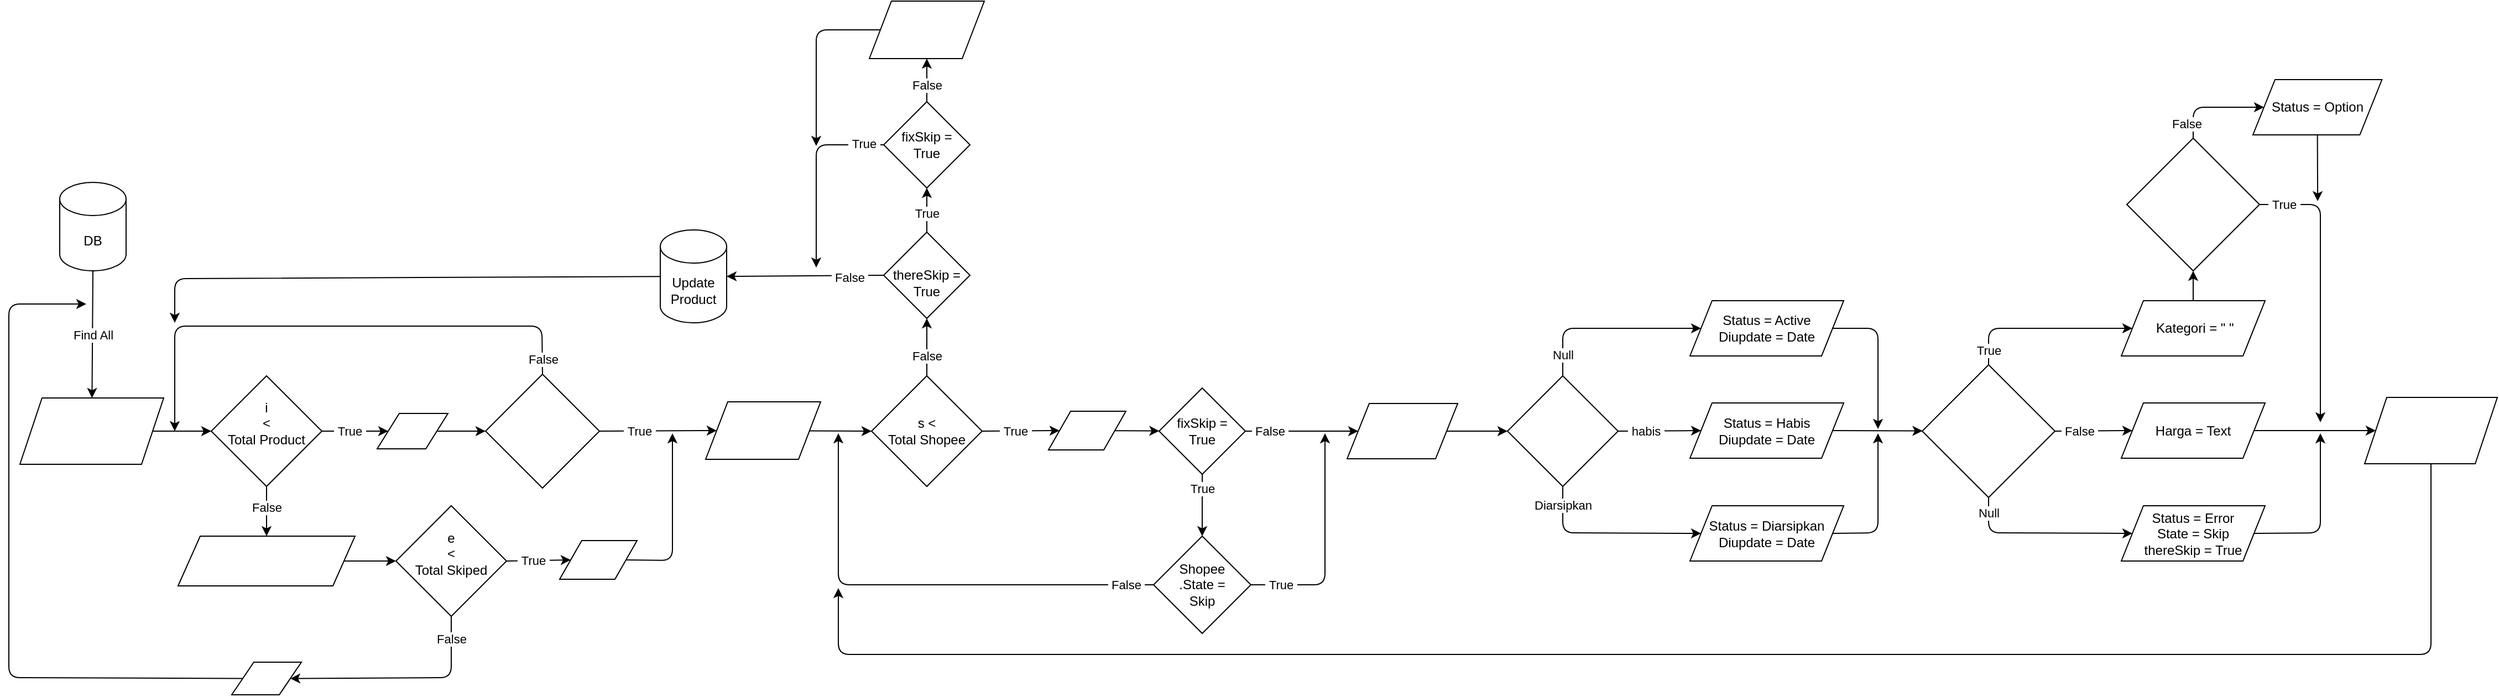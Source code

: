 <mxfile>
    <diagram id="s8VPOtiFLuaC2YJRNJwi" name="Scraping Process">
        <mxGraphModel dx="418" dy="1710" grid="1" gridSize="10" guides="1" tooltips="1" connect="1" arrows="1" fold="1" page="1" pageScale="1" pageWidth="850" pageHeight="1100" math="0" shadow="0">
            <root>
                <mxCell id="0"/>
                <mxCell id="1" parent="0"/>
                <mxCell id="26" value="&amp;nbsp;Kategori = &quot; &quot;" style="shape=parallelogram;perimeter=parallelogramPerimeter;whiteSpace=wrap;html=1;fixedSize=1;" parent="1" vertex="1">
                    <mxGeometry x="1920" y="120" width="130" height="50" as="geometry"/>
                </mxCell>
                <mxCell id="103" style="edgeStyle=none;html=1;fontColor=#FFFFFF;exitX=1;exitY=0.5;exitDx=0;exitDy=0;" parent="1" source="28" edge="1">
                    <mxGeometry relative="1" as="geometry">
                        <mxPoint x="1700" y="236" as="targetPoint"/>
                        <Array as="points">
                            <mxPoint x="1700" y="145"/>
                        </Array>
                    </mxGeometry>
                </mxCell>
                <mxCell id="28" value="Status = Active&lt;br&gt;Diupdate = Date" style="shape=parallelogram;perimeter=parallelogramPerimeter;whiteSpace=wrap;html=1;fixedSize=1;" parent="1" vertex="1">
                    <mxGeometry x="1530" y="120" width="139" height="50" as="geometry"/>
                </mxCell>
                <mxCell id="104" style="edgeStyle=none;html=1;fontColor=#FFFFFF;exitX=1;exitY=0.5;exitDx=0;exitDy=0;" parent="1" source="32" edge="1">
                    <mxGeometry relative="1" as="geometry">
                        <mxPoint x="1700" y="240" as="targetPoint"/>
                        <Array as="points">
                            <mxPoint x="1700" y="330"/>
                        </Array>
                    </mxGeometry>
                </mxCell>
                <mxCell id="32" value="Status = Diarsipkan&lt;br&gt;Diupdate = Date" style="shape=parallelogram;perimeter=parallelogramPerimeter;whiteSpace=wrap;html=1;fixedSize=1;" parent="1" vertex="1">
                    <mxGeometry x="1530" y="305.5" width="139" height="50" as="geometry"/>
                </mxCell>
                <mxCell id="73" value="DB" style="shape=cylinder3;whiteSpace=wrap;html=1;boundedLbl=1;backgroundOutline=1;size=15;" parent="1" vertex="1">
                    <mxGeometry x="56" y="13" width="60" height="80" as="geometry"/>
                </mxCell>
                <mxCell id="74" value="i &lt;br&gt;&amp;lt; &lt;br&gt;Total Product&lt;br&gt;&lt;br&gt;" style="rhombus;whiteSpace=wrap;html=1;" parent="1" vertex="1">
                    <mxGeometry x="193" y="188" width="100" height="100" as="geometry"/>
                </mxCell>
                <mxCell id="77" value="" style="endArrow=classic;html=1;exitX=1;exitY=0.5;exitDx=0;exitDy=0;entryX=0;entryY=0.5;entryDx=0;entryDy=0;" parent="1" source="74" target="216" edge="1">
                    <mxGeometry relative="1" as="geometry">
                        <mxPoint x="483" y="373" as="sourcePoint"/>
                        <mxPoint x="313" y="303" as="targetPoint"/>
                    </mxGeometry>
                </mxCell>
                <mxCell id="78" value="&amp;nbsp;True&amp;nbsp;" style="edgeLabel;resizable=0;html=1;align=center;verticalAlign=middle;" parent="77" connectable="0" vertex="1">
                    <mxGeometry relative="1" as="geometry">
                        <mxPoint x="-5" as="offset"/>
                    </mxGeometry>
                </mxCell>
                <mxCell id="80" value="" style="endArrow=classic;html=1;exitX=0.5;exitY=1;exitDx=0;exitDy=0;exitPerimeter=0;" parent="1" source="73" target="224" edge="1">
                    <mxGeometry relative="1" as="geometry">
                        <mxPoint x="370" y="223" as="sourcePoint"/>
                        <mxPoint x="100" y="233" as="targetPoint"/>
                    </mxGeometry>
                </mxCell>
                <mxCell id="81" value="Find All" style="edgeLabel;resizable=0;html=1;align=center;verticalAlign=middle;" parent="80" connectable="0" vertex="1">
                    <mxGeometry relative="1" as="geometry"/>
                </mxCell>
                <mxCell id="86" value="" style="endArrow=classic;html=1;exitX=0.5;exitY=0;exitDx=0;exitDy=0;entryX=0;entryY=0.5;entryDx=0;entryDy=0;" parent="1" source="91" target="28" edge="1">
                    <mxGeometry relative="1" as="geometry">
                        <mxPoint x="1631" y="441" as="sourcePoint"/>
                        <mxPoint x="1751" y="376" as="targetPoint"/>
                        <Array as="points">
                            <mxPoint x="1415" y="145"/>
                        </Array>
                    </mxGeometry>
                </mxCell>
                <mxCell id="87" value="Null" style="edgeLabel;resizable=0;html=1;align=center;verticalAlign=middle;" parent="86" connectable="0" vertex="1">
                    <mxGeometry relative="1" as="geometry">
                        <mxPoint x="-41" y="24" as="offset"/>
                    </mxGeometry>
                </mxCell>
                <mxCell id="121" style="edgeStyle=none;html=1;entryX=0;entryY=0.5;entryDx=0;entryDy=0;fontColor=#FFFFFF;" parent="1" source="90" target="91" edge="1">
                    <mxGeometry relative="1" as="geometry"/>
                </mxCell>
                <mxCell id="90" value="&lt;font color=&quot;#ffffff&quot; face=&quot;fira code, consolas, courier new, monospace&quot;&gt;Scraping&lt;/font&gt;" style="shape=parallelogram;perimeter=parallelogramPerimeter;whiteSpace=wrap;html=1;fixedSize=1;" parent="1" vertex="1">
                    <mxGeometry x="1220" y="213" width="100" height="50" as="geometry"/>
                </mxCell>
                <mxCell id="91" value="&lt;span style=&quot;font-family: &amp;#34;fira code&amp;#34; , &amp;#34;consolas&amp;#34; , &amp;#34;courier new&amp;#34; , monospace&quot;&gt;class&lt;br&gt;&lt;/span&gt;&lt;span style=&quot;font-family: &amp;#34;fira code&amp;#34; , &amp;#34;consolas&amp;#34; , &amp;#34;courier new&amp;#34; , monospace&quot;&gt;'_1WIqzi'&lt;br&gt;Text&lt;br&gt;&lt;/span&gt;" style="rhombus;whiteSpace=wrap;html=1;labelBackgroundColor=none;fontColor=#FFFFFF;" parent="1" vertex="1">
                    <mxGeometry x="1365" y="188" width="100" height="100" as="geometry"/>
                </mxCell>
                <mxCell id="92" value="" style="endArrow=classic;html=1;exitX=1;exitY=0.5;exitDx=0;exitDy=0;entryX=0;entryY=0.5;entryDx=0;entryDy=0;" parent="1" source="91" target="95" edge="1">
                    <mxGeometry relative="1" as="geometry">
                        <mxPoint x="1581" y="276" as="sourcePoint"/>
                        <mxPoint x="1651" y="236" as="targetPoint"/>
                    </mxGeometry>
                </mxCell>
                <mxCell id="93" value="&amp;nbsp;habis&amp;nbsp;" style="edgeLabel;resizable=0;html=1;align=center;verticalAlign=middle;" parent="92" connectable="0" vertex="1">
                    <mxGeometry relative="1" as="geometry">
                        <mxPoint x="-13" as="offset"/>
                    </mxGeometry>
                </mxCell>
                <mxCell id="98" style="edgeStyle=none;html=1;exitX=1;exitY=0.5;exitDx=0;exitDy=0;fontColor=#FFFFFF;" parent="1" source="95" target="97" edge="1">
                    <mxGeometry relative="1" as="geometry">
                        <mxPoint x="1831" y="286" as="targetPoint"/>
                    </mxGeometry>
                </mxCell>
                <mxCell id="95" value="Status = Habis&lt;br&gt;Diupdate = Date" style="shape=parallelogram;perimeter=parallelogramPerimeter;whiteSpace=wrap;html=1;fixedSize=1;" parent="1" vertex="1">
                    <mxGeometry x="1530" y="212.5" width="139" height="50" as="geometry"/>
                </mxCell>
                <mxCell id="97" value="&lt;span style=&quot;font-family: &amp;#34;fira code&amp;#34; , &amp;#34;consolas&amp;#34; , &amp;#34;courier new&amp;#34; , monospace&quot;&gt;class&lt;br&gt;&lt;/span&gt;&lt;span style=&quot;font-family: &amp;#34;fira code&amp;#34; , &amp;#34;consolas&amp;#34; , &amp;#34;courier new&amp;#34; , monospace&quot;&gt;'&lt;/span&gt;&lt;span style=&quot;font-family: &amp;#34;fira code&amp;#34; , &amp;#34;consolas&amp;#34; , &amp;#34;courier new&amp;#34; , monospace&quot;&gt;_2Shl1j&lt;/span&gt;&lt;span style=&quot;font-family: &amp;#34;fira code&amp;#34; , &amp;#34;consolas&amp;#34; , &amp;#34;courier new&amp;#34; , monospace&quot;&gt;'&lt;br&gt;&lt;/span&gt;&lt;span style=&quot;font-family: &amp;#34;fira code&amp;#34; , &amp;#34;consolas&amp;#34; , &amp;#34;courier new&amp;#34; , monospace&quot;&gt;Text&lt;br&gt;Include&lt;br&gt;-&lt;br&gt;&lt;/span&gt;" style="rhombus;whiteSpace=wrap;html=1;labelBackgroundColor=none;fontColor=#FFFFFF;" parent="1" vertex="1">
                    <mxGeometry x="1740" y="178" width="120" height="120" as="geometry"/>
                </mxCell>
                <mxCell id="101" value="" style="endArrow=classic;html=1;exitX=0.5;exitY=1;exitDx=0;exitDy=0;entryX=0;entryY=0.5;entryDx=0;entryDy=0;" parent="1" source="91" target="32" edge="1">
                    <mxGeometry relative="1" as="geometry">
                        <mxPoint x="1581" y="246" as="sourcePoint"/>
                        <mxPoint x="1651" y="246" as="targetPoint"/>
                        <Array as="points">
                            <mxPoint x="1415" y="330"/>
                        </Array>
                    </mxGeometry>
                </mxCell>
                <mxCell id="102" value="Diarsipkan" style="edgeLabel;resizable=0;html=1;align=center;verticalAlign=middle;" parent="101" connectable="0" vertex="1">
                    <mxGeometry relative="1" as="geometry">
                        <mxPoint x="-42" y="-25" as="offset"/>
                    </mxGeometry>
                </mxCell>
                <mxCell id="106" value="" style="endArrow=classic;html=1;exitX=0.5;exitY=0;exitDx=0;exitDy=0;entryX=0;entryY=0.5;entryDx=0;entryDy=0;" parent="1" source="97" target="26" edge="1">
                    <mxGeometry relative="1" as="geometry">
                        <mxPoint x="1996" y="261" as="sourcePoint"/>
                        <mxPoint x="2071" y="176" as="targetPoint"/>
                        <Array as="points">
                            <mxPoint x="1800" y="145"/>
                        </Array>
                    </mxGeometry>
                </mxCell>
                <mxCell id="107" value="True" style="edgeLabel;resizable=0;html=1;align=center;verticalAlign=middle;" parent="106" connectable="0" vertex="1">
                    <mxGeometry relative="1" as="geometry">
                        <mxPoint x="-49" y="20" as="offset"/>
                    </mxGeometry>
                </mxCell>
                <mxCell id="205" style="edgeStyle=none;html=1;fontColor=#FFFFFF;entryX=0;entryY=0.5;entryDx=0;entryDy=0;" parent="1" source="108" target="269" edge="1">
                    <mxGeometry relative="1" as="geometry">
                        <mxPoint x="2100" y="238" as="targetPoint"/>
                    </mxGeometry>
                </mxCell>
                <mxCell id="108" value="Harga = Text" style="shape=parallelogram;perimeter=parallelogramPerimeter;whiteSpace=wrap;html=1;fixedSize=1;" parent="1" vertex="1">
                    <mxGeometry x="1920" y="212.5" width="130" height="50" as="geometry"/>
                </mxCell>
                <mxCell id="110" value="" style="endArrow=classic;html=1;exitX=1;exitY=0.5;exitDx=0;exitDy=0;entryX=0;entryY=0.5;entryDx=0;entryDy=0;" parent="1" source="97" target="108" edge="1">
                    <mxGeometry relative="1" as="geometry">
                        <mxPoint x="1921" y="186" as="sourcePoint"/>
                        <mxPoint x="2051" y="181" as="targetPoint"/>
                    </mxGeometry>
                </mxCell>
                <mxCell id="111" value="&amp;nbsp;False&amp;nbsp;" style="edgeLabel;resizable=0;html=1;align=center;verticalAlign=middle;" parent="110" connectable="0" vertex="1">
                    <mxGeometry relative="1" as="geometry">
                        <mxPoint x="-13" as="offset"/>
                    </mxGeometry>
                </mxCell>
                <mxCell id="270" style="edgeStyle=none;html=1;fontColor=#FFFFFF;exitX=1;exitY=0.5;exitDx=0;exitDy=0;" parent="1" source="190" edge="1">
                    <mxGeometry relative="1" as="geometry">
                        <mxPoint x="2100" y="240" as="targetPoint"/>
                        <Array as="points">
                            <mxPoint x="2100" y="330"/>
                        </Array>
                    </mxGeometry>
                </mxCell>
                <mxCell id="190" value="Status = Error&lt;br&gt;State = Skip&lt;br&gt;thereSkip = True" style="shape=parallelogram;perimeter=parallelogramPerimeter;whiteSpace=wrap;html=1;fixedSize=1;" parent="1" vertex="1">
                    <mxGeometry x="1920" y="305.5" width="130" height="50" as="geometry"/>
                </mxCell>
                <mxCell id="191" value="" style="endArrow=classic;html=1;exitX=0.5;exitY=1;exitDx=0;exitDy=0;entryX=0;entryY=0.5;entryDx=0;entryDy=0;" parent="1" source="97" target="190" edge="1">
                    <mxGeometry relative="1" as="geometry">
                        <mxPoint x="1882" y="116" as="sourcePoint"/>
                        <mxPoint x="2051" y="310" as="targetPoint"/>
                        <Array as="points">
                            <mxPoint x="1800" y="330"/>
                        </Array>
                    </mxGeometry>
                </mxCell>
                <mxCell id="192" value="Null" style="edgeLabel;resizable=0;html=1;align=center;verticalAlign=middle;" parent="191" connectable="0" vertex="1">
                    <mxGeometry relative="1" as="geometry">
                        <mxPoint x="-49" y="-18" as="offset"/>
                    </mxGeometry>
                </mxCell>
                <mxCell id="193" value="&lt;span style=&quot;font-family: &amp;#34;fira code&amp;#34; , &amp;#34;consolas&amp;#34; , &amp;#34;courier new&amp;#34; , monospace&quot;&gt;Status =&lt;br&gt;Habis /&amp;nbsp;&lt;br&gt;Diarsipkan&lt;br&gt;&lt;/span&gt;" style="rhombus;whiteSpace=wrap;html=1;labelBackgroundColor=none;fontColor=#FFFFFF;" parent="1" vertex="1">
                    <mxGeometry x="1925" y="-27" width="120" height="120" as="geometry"/>
                </mxCell>
                <mxCell id="194" style="html=1;exitX=0.5;exitY=0;exitDx=0;exitDy=0;fontColor=#FFFFFF;entryX=0.5;entryY=1;entryDx=0;entryDy=0;" parent="1" source="26" target="193" edge="1">
                    <mxGeometry relative="1" as="geometry">
                        <mxPoint x="1800" y="-189.5" as="sourcePoint"/>
                        <mxPoint x="1891" y="-70.5" as="targetPoint"/>
                    </mxGeometry>
                </mxCell>
                <mxCell id="298" style="edgeStyle=none;html=1;fontColor=#FFFFFF;" parent="1" source="195" edge="1">
                    <mxGeometry relative="1" as="geometry">
                        <mxPoint x="160" y="140" as="targetPoint"/>
                        <Array as="points">
                            <mxPoint x="160" y="100"/>
                        </Array>
                    </mxGeometry>
                </mxCell>
                <mxCell id="195" value="Update Product" style="shape=cylinder3;whiteSpace=wrap;html=1;boundedLbl=1;backgroundOutline=1;size=15;" parent="1" vertex="1">
                    <mxGeometry x="599" y="56" width="60" height="84" as="geometry"/>
                </mxCell>
                <mxCell id="197" value="" style="endArrow=classic;html=1;exitX=0.5;exitY=0;exitDx=0;exitDy=0;entryX=0;entryY=0.5;entryDx=0;entryDy=0;" parent="1" source="193" target="203" edge="1">
                    <mxGeometry relative="1" as="geometry">
                        <mxPoint x="1981" y="-274.5" as="sourcePoint"/>
                        <mxPoint x="2270" y="-216.5" as="targetPoint"/>
                        <Array as="points">
                            <mxPoint x="1985" y="-55"/>
                        </Array>
                    </mxGeometry>
                </mxCell>
                <mxCell id="198" value="False" style="edgeLabel;resizable=0;html=1;align=center;verticalAlign=middle;" parent="197" connectable="0" vertex="1">
                    <mxGeometry relative="1" as="geometry">
                        <mxPoint x="-24" y="15" as="offset"/>
                    </mxGeometry>
                </mxCell>
                <mxCell id="276" style="edgeStyle=none;html=1;exitX=0.5;exitY=1;exitDx=0;exitDy=0;fontColor=#FFFFFF;" parent="1" source="203" edge="1">
                    <mxGeometry relative="1" as="geometry">
                        <mxPoint x="2097.552" y="30" as="targetPoint"/>
                    </mxGeometry>
                </mxCell>
                <mxCell id="203" value="Status = Option" style="shape=parallelogram;perimeter=parallelogramPerimeter;whiteSpace=wrap;html=1;fixedSize=1;" parent="1" vertex="1">
                    <mxGeometry x="2039" y="-80" width="116.67" height="50" as="geometry"/>
                </mxCell>
                <mxCell id="208" value="Shopee&lt;br&gt;!=&amp;nbsp;&lt;br&gt;Undefined" style="rhombus;whiteSpace=wrap;html=1;labelBackgroundColor=none;fontColor=#FFFFFF;" parent="1" vertex="1">
                    <mxGeometry x="441" y="186.5" width="103" height="103" as="geometry"/>
                </mxCell>
                <mxCell id="214" value="" style="endArrow=classic;html=1;exitX=0.5;exitY=1;exitDx=0;exitDy=0;" parent="1" source="74" target="221" edge="1">
                    <mxGeometry relative="1" as="geometry">
                        <mxPoint x="303" y="248" as="sourcePoint"/>
                        <mxPoint x="233" y="353" as="targetPoint"/>
                    </mxGeometry>
                </mxCell>
                <mxCell id="215" value="False" style="edgeLabel;resizable=0;html=1;align=center;verticalAlign=middle;" parent="214" connectable="0" vertex="1">
                    <mxGeometry relative="1" as="geometry">
                        <mxPoint y="-4" as="offset"/>
                    </mxGeometry>
                </mxCell>
                <mxCell id="218" style="edgeStyle=none;html=1;entryX=0;entryY=0.5;entryDx=0;entryDy=0;fontColor=#FFFFFF;" parent="1" source="216" target="208" edge="1">
                    <mxGeometry relative="1" as="geometry"/>
                </mxCell>
                <mxCell id="216" value="i ++" style="shape=parallelogram;perimeter=parallelogramPerimeter;whiteSpace=wrap;html=1;fixedSize=1;labelBackgroundColor=none;fontColor=#FFFFFF;" parent="1" vertex="1">
                    <mxGeometry x="343" y="222" width="64" height="32" as="geometry"/>
                </mxCell>
                <mxCell id="219" value="" style="endArrow=classic;html=1;exitX=0.5;exitY=0;exitDx=0;exitDy=0;" parent="1" source="208" edge="1">
                    <mxGeometry relative="1" as="geometry">
                        <mxPoint x="515" y="123" as="sourcePoint"/>
                        <mxPoint x="160" y="238" as="targetPoint"/>
                        <Array as="points">
                            <mxPoint x="492" y="143"/>
                            <mxPoint x="160" y="143"/>
                        </Array>
                    </mxGeometry>
                </mxCell>
                <mxCell id="220" value="False" style="edgeLabel;resizable=0;html=1;align=center;verticalAlign=middle;" parent="219" connectable="0" vertex="1">
                    <mxGeometry relative="1" as="geometry">
                        <mxPoint x="193" y="30" as="offset"/>
                    </mxGeometry>
                </mxCell>
                <mxCell id="227" style="edgeStyle=none;html=1;entryX=0;entryY=0.5;entryDx=0;entryDy=0;fontColor=#FFFFFF;" parent="1" source="221" target="226" edge="1">
                    <mxGeometry relative="1" as="geometry"/>
                </mxCell>
                <mxCell id="221" value="fixSkip = true" style="shape=parallelogram;perimeter=parallelogramPerimeter;whiteSpace=wrap;html=1;fixedSize=1;labelBackgroundColor=none;fontColor=#FFFFFF;" parent="1" vertex="1">
                    <mxGeometry x="163" y="333" width="160" height="45" as="geometry"/>
                </mxCell>
                <mxCell id="225" style="edgeStyle=none;html=1;entryX=0;entryY=0.5;entryDx=0;entryDy=0;fontColor=#FFFFFF;" parent="1" source="224" target="74" edge="1">
                    <mxGeometry relative="1" as="geometry"/>
                </mxCell>
                <mxCell id="224" value="Product = DB&lt;br&gt;Skiped = [ ]&lt;br&gt;Fix Skip = false" style="shape=parallelogram;perimeter=parallelogramPerimeter;whiteSpace=wrap;html=1;fixedSize=1;labelBackgroundColor=none;fontColor=#FFFFFF;" parent="1" vertex="1">
                    <mxGeometry x="20" y="208" width="130" height="60" as="geometry"/>
                </mxCell>
                <mxCell id="226" value="e &lt;br&gt;&amp;lt; &lt;br&gt;Total Skiped&lt;br&gt;&lt;br&gt;" style="rhombus;whiteSpace=wrap;html=1;" parent="1" vertex="1">
                    <mxGeometry x="360" y="305.5" width="100" height="100" as="geometry"/>
                </mxCell>
                <mxCell id="228" value="" style="endArrow=classic;html=1;exitX=1;exitY=0.5;exitDx=0;exitDy=0;entryX=0;entryY=0.5;entryDx=0;entryDy=0;" parent="1" source="226" target="230" edge="1">
                    <mxGeometry relative="1" as="geometry">
                        <mxPoint x="480" y="361" as="sourcePoint"/>
                        <mxPoint x="500" y="426" as="targetPoint"/>
                    </mxGeometry>
                </mxCell>
                <mxCell id="229" value="&amp;nbsp;True&amp;nbsp;" style="edgeLabel;resizable=0;html=1;align=center;verticalAlign=middle;" parent="228" connectable="0" vertex="1">
                    <mxGeometry relative="1" as="geometry">
                        <mxPoint x="-5" as="offset"/>
                    </mxGeometry>
                </mxCell>
                <mxCell id="236" style="edgeStyle=none;html=1;fontColor=#FFFFFF;exitX=1;exitY=0.5;exitDx=0;exitDy=0;" parent="1" source="230" edge="1">
                    <mxGeometry relative="1" as="geometry">
                        <mxPoint x="580" y="363" as="sourcePoint"/>
                        <mxPoint x="610" y="240" as="targetPoint"/>
                        <Array as="points">
                            <mxPoint x="610" y="355"/>
                        </Array>
                    </mxGeometry>
                </mxCell>
                <mxCell id="230" value="e ++" style="shape=parallelogram;perimeter=parallelogramPerimeter;whiteSpace=wrap;html=1;fixedSize=1;labelBackgroundColor=none;fontColor=#FFFFFF;" parent="1" vertex="1">
                    <mxGeometry x="508" y="337" width="70" height="35" as="geometry"/>
                </mxCell>
                <mxCell id="233" value="s &amp;lt; &lt;br&gt;Total Shopee" style="rhombus;whiteSpace=wrap;html=1;" parent="1" vertex="1">
                    <mxGeometry x="790" y="188" width="100" height="100" as="geometry"/>
                </mxCell>
                <mxCell id="234" value="" style="endArrow=classic;html=1;exitX=1;exitY=0.5;exitDx=0;exitDy=0;entryX=0;entryY=0.5;entryDx=0;entryDy=0;" parent="1" source="208" target="267" edge="1">
                    <mxGeometry relative="1" as="geometry">
                        <mxPoint x="570" y="243.5" as="sourcePoint"/>
                        <mxPoint x="630" y="238" as="targetPoint"/>
                    </mxGeometry>
                </mxCell>
                <mxCell id="235" value="&amp;nbsp;True&amp;nbsp;" style="edgeLabel;resizable=0;html=1;align=center;verticalAlign=middle;" parent="234" connectable="0" vertex="1">
                    <mxGeometry relative="1" as="geometry">
                        <mxPoint x="-17" as="offset"/>
                    </mxGeometry>
                </mxCell>
                <mxCell id="237" value="" style="endArrow=classic;html=1;exitX=1;exitY=0.5;exitDx=0;exitDy=0;entryX=0;entryY=0.5;entryDx=0;entryDy=0;" parent="1" source="233" target="239" edge="1">
                    <mxGeometry relative="1" as="geometry">
                        <mxPoint x="920" y="264" as="sourcePoint"/>
                        <mxPoint x="960" y="334.5" as="targetPoint"/>
                    </mxGeometry>
                </mxCell>
                <mxCell id="238" value="&amp;nbsp;True&amp;nbsp;" style="edgeLabel;resizable=0;html=1;align=center;verticalAlign=middle;" parent="237" connectable="0" vertex="1">
                    <mxGeometry relative="1" as="geometry">
                        <mxPoint x="-5" as="offset"/>
                    </mxGeometry>
                </mxCell>
                <mxCell id="249" style="edgeStyle=none;html=1;fontColor=#FFFFFF;" parent="1" source="239" target="248" edge="1">
                    <mxGeometry relative="1" as="geometry"/>
                </mxCell>
                <mxCell id="239" value="s ++" style="shape=parallelogram;perimeter=parallelogramPerimeter;whiteSpace=wrap;html=1;fixedSize=1;labelBackgroundColor=none;fontColor=#FFFFFF;" parent="1" vertex="1">
                    <mxGeometry x="950" y="220" width="70" height="35" as="geometry"/>
                </mxCell>
                <mxCell id="243" value="" style="endArrow=classic;html=1;exitX=0.5;exitY=1;exitDx=0;exitDy=0;entryX=1;entryY=0.5;entryDx=0;entryDy=0;" parent="1" source="226" target="245" edge="1">
                    <mxGeometry relative="1" as="geometry">
                        <mxPoint x="253.0" y="298" as="sourcePoint"/>
                        <mxPoint x="410" y="473" as="targetPoint"/>
                        <Array as="points">
                            <mxPoint x="410" y="461"/>
                        </Array>
                    </mxGeometry>
                </mxCell>
                <mxCell id="244" value="False" style="edgeLabel;resizable=0;html=1;align=center;verticalAlign=middle;" parent="243" connectable="0" vertex="1">
                    <mxGeometry relative="1" as="geometry">
                        <mxPoint x="45" y="-35" as="offset"/>
                    </mxGeometry>
                </mxCell>
                <mxCell id="246" style="edgeStyle=none;html=1;fontColor=#FFFFFF;" parent="1" source="245" edge="1">
                    <mxGeometry relative="1" as="geometry">
                        <mxPoint x="80" y="123" as="targetPoint"/>
                        <Array as="points">
                            <mxPoint x="10" y="461"/>
                            <mxPoint x="10" y="123"/>
                        </Array>
                    </mxGeometry>
                </mxCell>
                <mxCell id="245" value="i = 0" style="shape=parallelogram;perimeter=parallelogramPerimeter;whiteSpace=wrap;html=1;fixedSize=1;labelBackgroundColor=none;fontColor=#FFFFFF;" parent="1" vertex="1">
                    <mxGeometry x="211.5" y="447" width="63" height="29.53" as="geometry"/>
                </mxCell>
                <mxCell id="248" value="fixSkip =&lt;br&gt;True" style="rhombus;whiteSpace=wrap;html=1;" parent="1" vertex="1">
                    <mxGeometry x="1050" y="199" width="78" height="78" as="geometry"/>
                </mxCell>
                <mxCell id="250" value="Shopee&lt;br&gt;.State = &lt;br&gt;Skip" style="rhombus;whiteSpace=wrap;html=1;" parent="1" vertex="1">
                    <mxGeometry x="1045" y="333" width="88" height="88" as="geometry"/>
                </mxCell>
                <mxCell id="251" value="" style="endArrow=classic;html=1;exitX=0.5;exitY=1;exitDx=0;exitDy=0;entryX=0.5;entryY=0;entryDx=0;entryDy=0;" parent="1" source="248" target="250" edge="1">
                    <mxGeometry relative="1" as="geometry">
                        <mxPoint x="1100" y="325" as="sourcePoint"/>
                        <mxPoint x="1170" y="324.5" as="targetPoint"/>
                    </mxGeometry>
                </mxCell>
                <mxCell id="252" value="&amp;nbsp;True&amp;nbsp;" style="edgeLabel;resizable=0;html=1;align=center;verticalAlign=middle;" parent="251" connectable="0" vertex="1">
                    <mxGeometry relative="1" as="geometry">
                        <mxPoint y="-15" as="offset"/>
                    </mxGeometry>
                </mxCell>
                <mxCell id="257" value="" style="endArrow=classic;html=1;exitX=0;exitY=0.5;exitDx=0;exitDy=0;" parent="1" source="250" edge="1">
                    <mxGeometry relative="1" as="geometry">
                        <mxPoint x="1099" y="287" as="sourcePoint"/>
                        <mxPoint x="760" y="240" as="targetPoint"/>
                        <Array as="points">
                            <mxPoint x="760" y="377"/>
                        </Array>
                    </mxGeometry>
                </mxCell>
                <mxCell id="258" value="&amp;nbsp;False&amp;nbsp;" style="edgeLabel;resizable=0;html=1;align=center;verticalAlign=middle;" parent="257" connectable="0" vertex="1">
                    <mxGeometry relative="1" as="geometry">
                        <mxPoint x="186" as="offset"/>
                    </mxGeometry>
                </mxCell>
                <mxCell id="259" value="" style="endArrow=classic;html=1;exitX=1;exitY=0.5;exitDx=0;exitDy=0;entryX=0;entryY=0.5;entryDx=0;entryDy=0;" parent="1" source="248" target="90" edge="1">
                    <mxGeometry relative="1" as="geometry">
                        <mxPoint x="1099" y="287" as="sourcePoint"/>
                        <mxPoint x="1220" y="238" as="targetPoint"/>
                    </mxGeometry>
                </mxCell>
                <mxCell id="260" value="&amp;nbsp;False&amp;nbsp;" style="edgeLabel;resizable=0;html=1;align=center;verticalAlign=middle;" parent="259" connectable="0" vertex="1">
                    <mxGeometry relative="1" as="geometry">
                        <mxPoint x="-29" as="offset"/>
                    </mxGeometry>
                </mxCell>
                <mxCell id="261" value="" style="endArrow=classic;html=1;exitX=1;exitY=0.5;exitDx=0;exitDy=0;" parent="1" source="250" edge="1">
                    <mxGeometry relative="1" as="geometry">
                        <mxPoint x="1210" y="305.5" as="sourcePoint"/>
                        <mxPoint x="1200" y="240" as="targetPoint"/>
                        <Array as="points">
                            <mxPoint x="1200" y="377"/>
                        </Array>
                    </mxGeometry>
                </mxCell>
                <mxCell id="262" value="&amp;nbsp;True&amp;nbsp;" style="edgeLabel;resizable=0;html=1;align=center;verticalAlign=middle;" parent="261" connectable="0" vertex="1">
                    <mxGeometry relative="1" as="geometry">
                        <mxPoint x="-40" y="35" as="offset"/>
                    </mxGeometry>
                </mxCell>
                <mxCell id="268" style="edgeStyle=none;html=1;entryX=0;entryY=0.5;entryDx=0;entryDy=0;fontColor=#FFFFFF;" parent="1" source="267" target="233" edge="1">
                    <mxGeometry relative="1" as="geometry"/>
                </mxCell>
                <mxCell id="267" value="thereSkip = &lt;br&gt;False" style="shape=parallelogram;perimeter=parallelogramPerimeter;whiteSpace=wrap;html=1;fixedSize=1;labelBackgroundColor=none;fontColor=#FFFFFF;" parent="1" vertex="1">
                    <mxGeometry x="640" y="211.5" width="104" height="52" as="geometry"/>
                </mxCell>
                <mxCell id="277" style="edgeStyle=none;html=1;fontColor=#FFFFFF;" parent="1" source="269" edge="1">
                    <mxGeometry relative="1" as="geometry">
                        <mxPoint x="760" y="380" as="targetPoint"/>
                        <Array as="points">
                            <mxPoint x="2200" y="440"/>
                            <mxPoint x="760" y="440"/>
                        </Array>
                    </mxGeometry>
                </mxCell>
                <mxCell id="269" value="Finish Scraping" style="shape=parallelogram;perimeter=parallelogramPerimeter;whiteSpace=wrap;html=1;fixedSize=1;labelBackgroundColor=none;fontColor=#FFFFFF;" parent="1" vertex="1">
                    <mxGeometry x="2140" y="207.5" width="120" height="60" as="geometry"/>
                </mxCell>
                <mxCell id="273" value="" style="endArrow=classic;html=1;exitX=1;exitY=0.5;exitDx=0;exitDy=0;" parent="1" source="193" edge="1">
                    <mxGeometry relative="1" as="geometry">
                        <mxPoint x="2120" y="108.0" as="sourcePoint"/>
                        <mxPoint x="2100" y="230" as="targetPoint"/>
                        <Array as="points">
                            <mxPoint x="2100" y="33"/>
                        </Array>
                    </mxGeometry>
                </mxCell>
                <mxCell id="274" value="&amp;nbsp;True&amp;nbsp;" style="edgeLabel;resizable=0;html=1;align=center;verticalAlign=middle;" parent="273" connectable="0" vertex="1">
                    <mxGeometry relative="1" as="geometry">
                        <mxPoint x="-33" y="-71" as="offset"/>
                    </mxGeometry>
                </mxCell>
                <mxCell id="278" value="&lt;br&gt;thereSkip =&lt;br&gt;True" style="rhombus;whiteSpace=wrap;html=1;" parent="1" vertex="1">
                    <mxGeometry x="801" y="58" width="78" height="78" as="geometry"/>
                </mxCell>
                <mxCell id="279" value="" style="endArrow=classic;html=1;exitX=0.5;exitY=0;exitDx=0;exitDy=0;entryX=0.5;entryY=1;entryDx=0;entryDy=0;" parent="1" source="233" target="278" edge="1">
                    <mxGeometry relative="1" as="geometry">
                        <mxPoint x="860" y="145.07" as="sourcePoint"/>
                        <mxPoint x="870" y="140" as="targetPoint"/>
                    </mxGeometry>
                </mxCell>
                <mxCell id="280" value="False" style="edgeLabel;resizable=0;html=1;align=center;verticalAlign=middle;" parent="279" connectable="0" vertex="1">
                    <mxGeometry relative="1" as="geometry">
                        <mxPoint y="8" as="offset"/>
                    </mxGeometry>
                </mxCell>
                <mxCell id="297" style="edgeStyle=none;html=1;fontColor=#FFFFFF;exitX=0;exitY=0.5;exitDx=0;exitDy=0;" parent="1" source="281" edge="1">
                    <mxGeometry relative="1" as="geometry">
                        <mxPoint x="740" y="-20" as="targetPoint"/>
                        <Array as="points">
                            <mxPoint x="740" y="-125"/>
                        </Array>
                    </mxGeometry>
                </mxCell>
                <mxCell id="281" value="Skiped.push(&lt;br&gt;Product)" style="shape=parallelogram;perimeter=parallelogramPerimeter;whiteSpace=wrap;html=1;fixedSize=1;labelBackgroundColor=none;fontColor=#FFFFFF;" parent="1" vertex="1">
                    <mxGeometry x="788" y="-151" width="104" height="52" as="geometry"/>
                </mxCell>
                <mxCell id="285" value="" style="endArrow=classic;html=1;exitX=0;exitY=0.5;exitDx=0;exitDy=0;entryX=1;entryY=0.5;entryDx=0;entryDy=0;entryPerimeter=0;" parent="1" source="278" target="195" edge="1">
                    <mxGeometry relative="1" as="geometry">
                        <mxPoint x="850" y="198" as="sourcePoint"/>
                        <mxPoint x="850.0" y="146" as="targetPoint"/>
                    </mxGeometry>
                </mxCell>
                <mxCell id="286" value="&amp;nbsp;False&amp;nbsp;" style="edgeLabel;resizable=0;html=1;align=center;verticalAlign=middle;" parent="285" connectable="0" vertex="1">
                    <mxGeometry relative="1" as="geometry">
                        <mxPoint x="40" y="1" as="offset"/>
                    </mxGeometry>
                </mxCell>
                <mxCell id="287" value="fixSkip =&lt;br&gt;True" style="rhombus;whiteSpace=wrap;html=1;" parent="1" vertex="1">
                    <mxGeometry x="801" y="-60" width="78" height="78" as="geometry"/>
                </mxCell>
                <mxCell id="290" value="" style="endArrow=classic;html=1;exitX=0.5;exitY=0;exitDx=0;exitDy=0;entryX=0.5;entryY=1;entryDx=0;entryDy=0;" parent="1" source="278" target="287" edge="1">
                    <mxGeometry relative="1" as="geometry">
                        <mxPoint x="920" y="65" as="sourcePoint"/>
                        <mxPoint x="920.0" y="13" as="targetPoint"/>
                    </mxGeometry>
                </mxCell>
                <mxCell id="291" value="True" style="edgeLabel;resizable=0;html=1;align=center;verticalAlign=middle;" parent="290" connectable="0" vertex="1">
                    <mxGeometry relative="1" as="geometry">
                        <mxPoint y="3" as="offset"/>
                    </mxGeometry>
                </mxCell>
                <mxCell id="292" value="" style="endArrow=classic;html=1;exitX=0;exitY=0.5;exitDx=0;exitDy=0;" parent="1" source="287" edge="1">
                    <mxGeometry relative="1" as="geometry">
                        <mxPoint x="750.0" y="18" as="sourcePoint"/>
                        <mxPoint x="740" y="90" as="targetPoint"/>
                        <Array as="points">
                            <mxPoint x="740" y="-21"/>
                        </Array>
                    </mxGeometry>
                </mxCell>
                <mxCell id="293" value="&amp;nbsp;True&amp;nbsp;" style="edgeLabel;resizable=0;html=1;align=center;verticalAlign=middle;" parent="292" connectable="0" vertex="1">
                    <mxGeometry relative="1" as="geometry">
                        <mxPoint x="43" y="-26" as="offset"/>
                    </mxGeometry>
                </mxCell>
                <mxCell id="295" value="" style="endArrow=classic;html=1;exitX=0.5;exitY=0;exitDx=0;exitDy=0;entryX=0.5;entryY=1;entryDx=0;entryDy=0;" parent="1" source="287" target="281" edge="1">
                    <mxGeometry relative="1" as="geometry">
                        <mxPoint x="940" y="-68" as="sourcePoint"/>
                        <mxPoint x="940.0" y="-120" as="targetPoint"/>
                    </mxGeometry>
                </mxCell>
                <mxCell id="296" value="False" style="edgeLabel;resizable=0;html=1;align=center;verticalAlign=middle;" parent="295" connectable="0" vertex="1">
                    <mxGeometry relative="1" as="geometry">
                        <mxPoint y="4" as="offset"/>
                    </mxGeometry>
                </mxCell>
            </root>
        </mxGraphModel>
    </diagram>
</mxfile>
